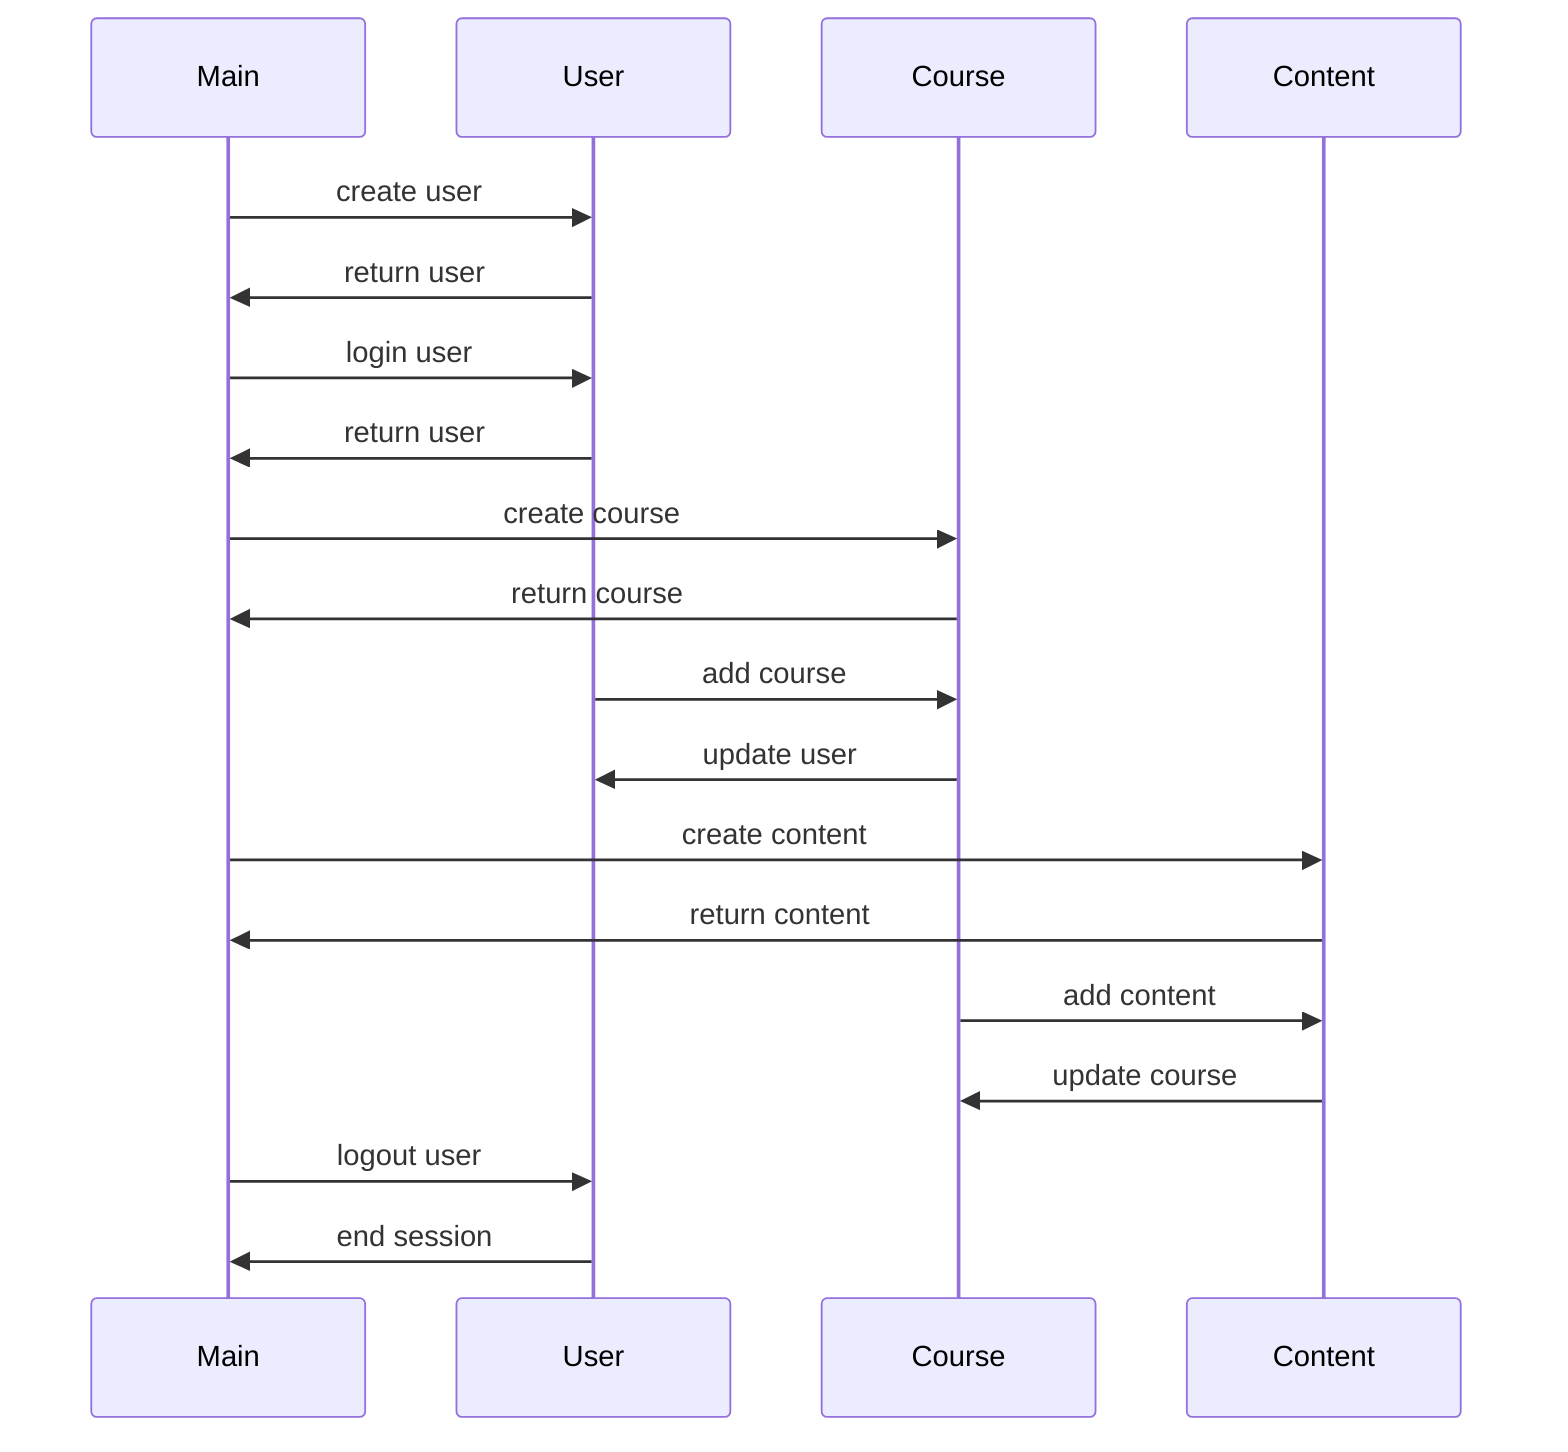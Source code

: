 sequenceDiagram
    participant M as Main
    participant U as User
    participant C as Course
    participant Co as Content
    M->>U: create user
    U->>M: return user
    M->>U: login user
    U->>M: return user
    M->>C: create course
    C->>M: return course
    U->>C: add course
    C->>U: update user
    M->>Co: create content
    Co->>M: return content
    C->>Co: add content
    Co->>C: update course
    M->>U: logout user
    U->>M: end session